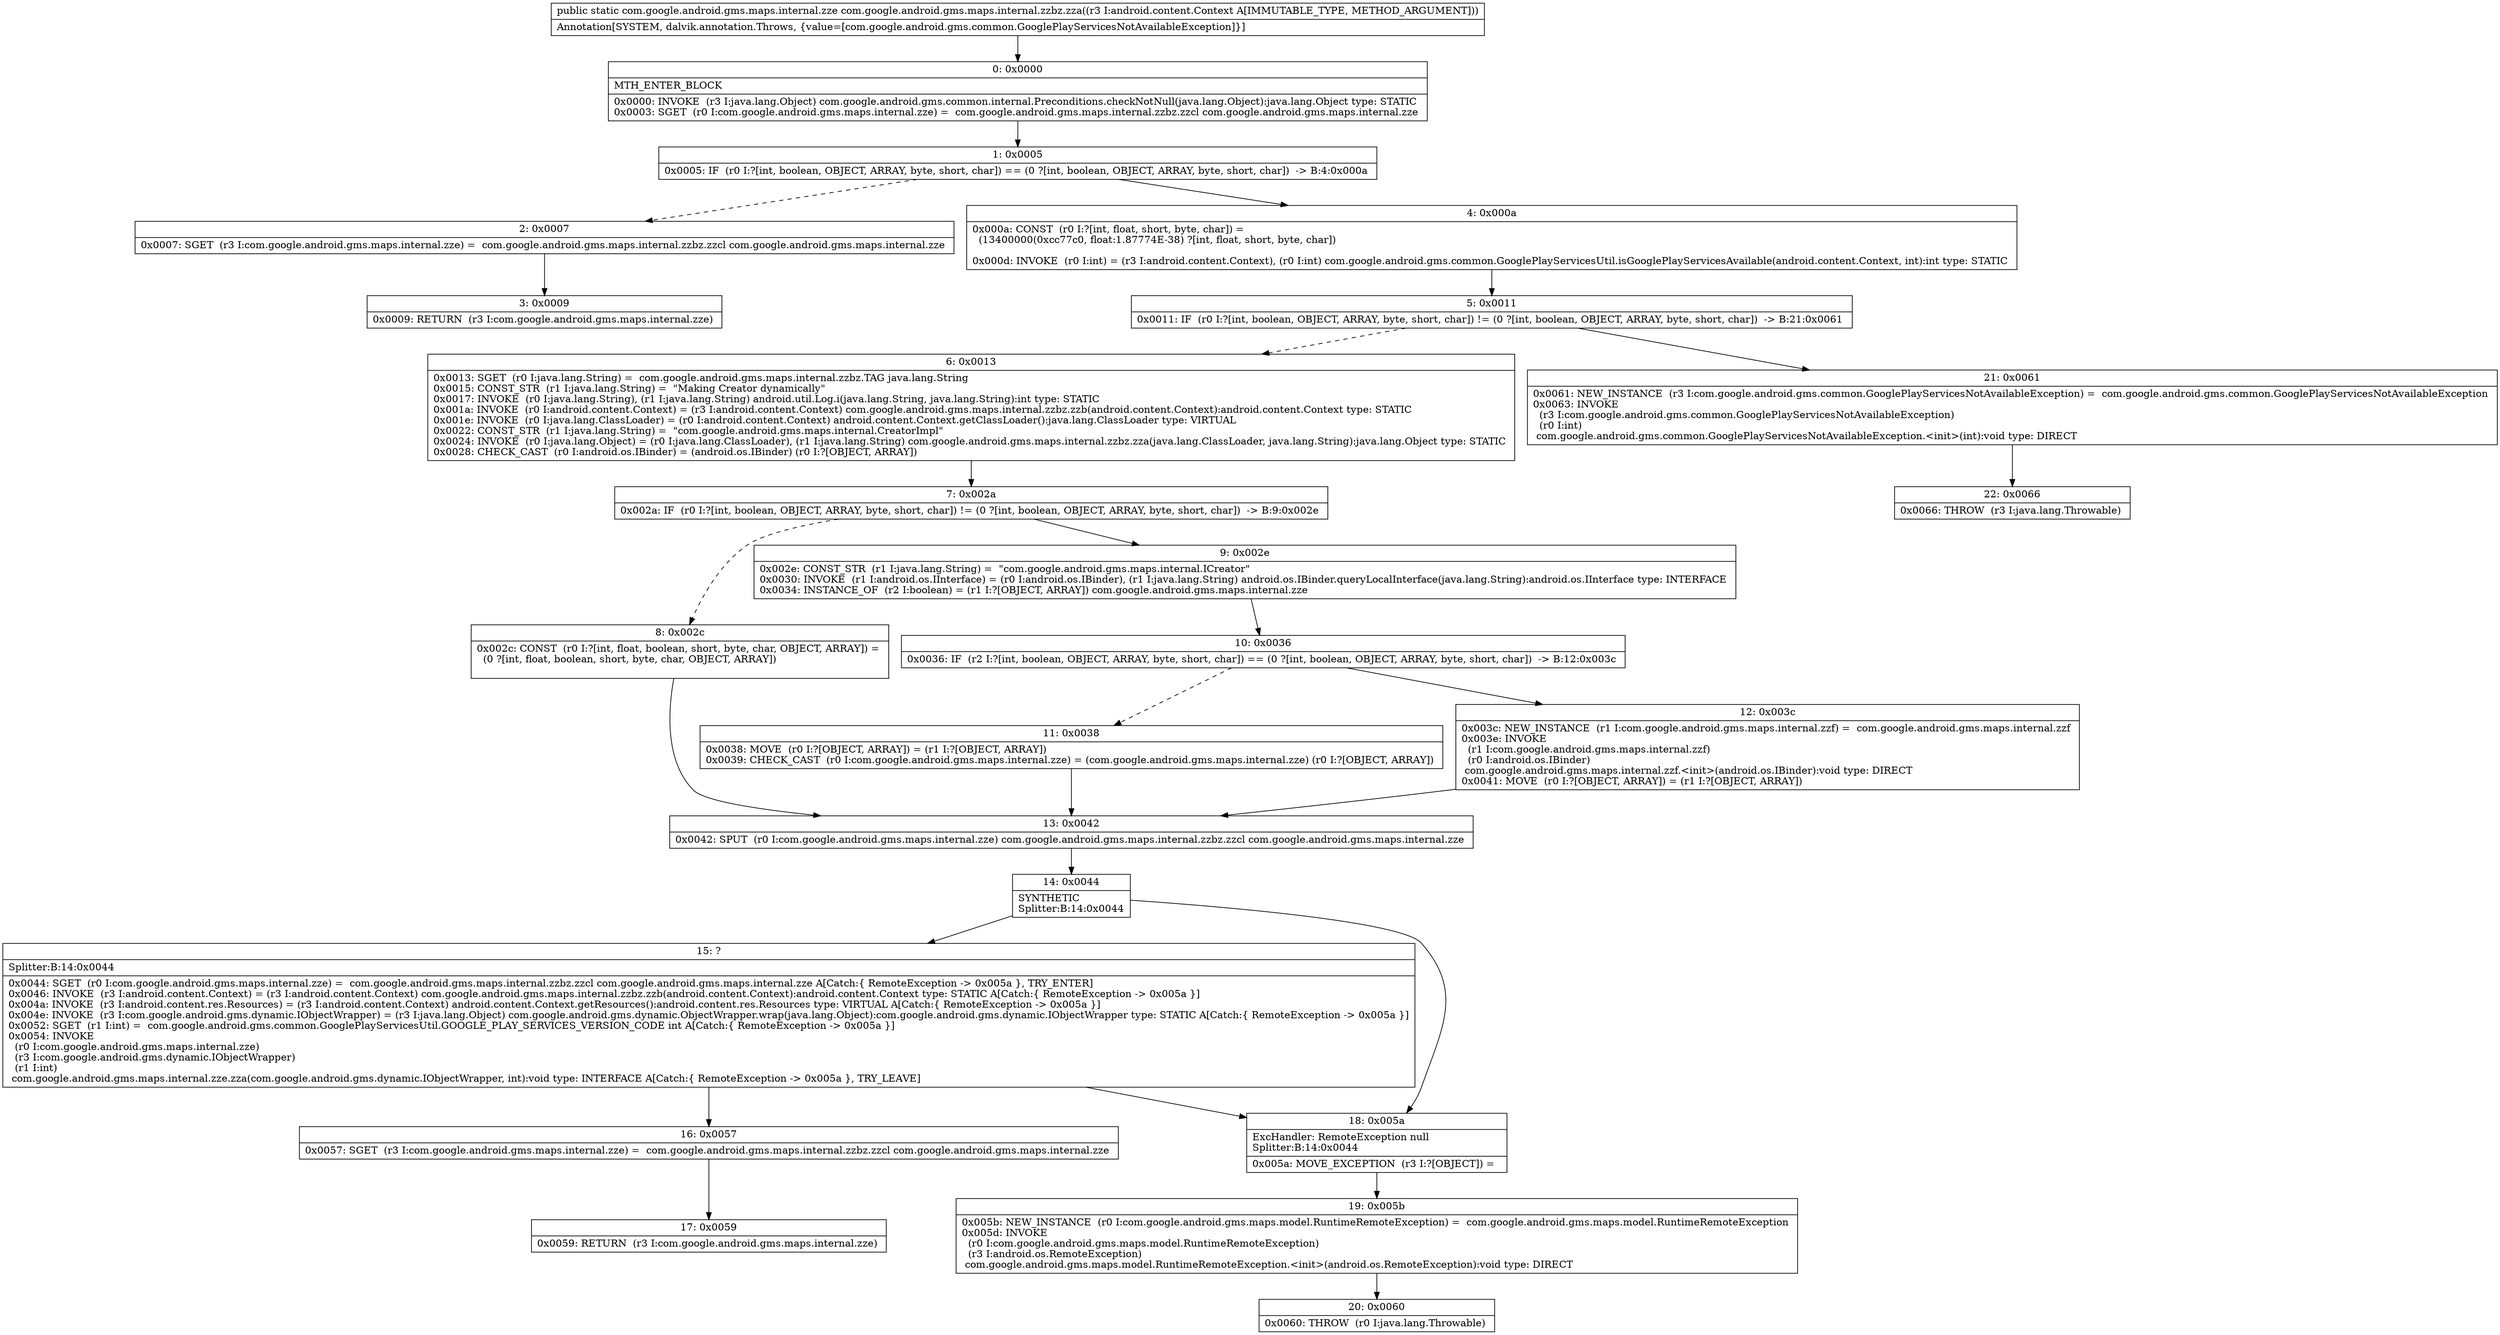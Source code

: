 digraph "CFG forcom.google.android.gms.maps.internal.zzbz.zza(Landroid\/content\/Context;)Lcom\/google\/android\/gms\/maps\/internal\/zze;" {
Node_0 [shape=record,label="{0\:\ 0x0000|MTH_ENTER_BLOCK\l|0x0000: INVOKE  (r3 I:java.lang.Object) com.google.android.gms.common.internal.Preconditions.checkNotNull(java.lang.Object):java.lang.Object type: STATIC \l0x0003: SGET  (r0 I:com.google.android.gms.maps.internal.zze) =  com.google.android.gms.maps.internal.zzbz.zzcl com.google.android.gms.maps.internal.zze \l}"];
Node_1 [shape=record,label="{1\:\ 0x0005|0x0005: IF  (r0 I:?[int, boolean, OBJECT, ARRAY, byte, short, char]) == (0 ?[int, boolean, OBJECT, ARRAY, byte, short, char])  \-\> B:4:0x000a \l}"];
Node_2 [shape=record,label="{2\:\ 0x0007|0x0007: SGET  (r3 I:com.google.android.gms.maps.internal.zze) =  com.google.android.gms.maps.internal.zzbz.zzcl com.google.android.gms.maps.internal.zze \l}"];
Node_3 [shape=record,label="{3\:\ 0x0009|0x0009: RETURN  (r3 I:com.google.android.gms.maps.internal.zze) \l}"];
Node_4 [shape=record,label="{4\:\ 0x000a|0x000a: CONST  (r0 I:?[int, float, short, byte, char]) = \l  (13400000(0xcc77c0, float:1.87774E\-38) ?[int, float, short, byte, char])\l \l0x000d: INVOKE  (r0 I:int) = (r3 I:android.content.Context), (r0 I:int) com.google.android.gms.common.GooglePlayServicesUtil.isGooglePlayServicesAvailable(android.content.Context, int):int type: STATIC \l}"];
Node_5 [shape=record,label="{5\:\ 0x0011|0x0011: IF  (r0 I:?[int, boolean, OBJECT, ARRAY, byte, short, char]) != (0 ?[int, boolean, OBJECT, ARRAY, byte, short, char])  \-\> B:21:0x0061 \l}"];
Node_6 [shape=record,label="{6\:\ 0x0013|0x0013: SGET  (r0 I:java.lang.String) =  com.google.android.gms.maps.internal.zzbz.TAG java.lang.String \l0x0015: CONST_STR  (r1 I:java.lang.String) =  \"Making Creator dynamically\" \l0x0017: INVOKE  (r0 I:java.lang.String), (r1 I:java.lang.String) android.util.Log.i(java.lang.String, java.lang.String):int type: STATIC \l0x001a: INVOKE  (r0 I:android.content.Context) = (r3 I:android.content.Context) com.google.android.gms.maps.internal.zzbz.zzb(android.content.Context):android.content.Context type: STATIC \l0x001e: INVOKE  (r0 I:java.lang.ClassLoader) = (r0 I:android.content.Context) android.content.Context.getClassLoader():java.lang.ClassLoader type: VIRTUAL \l0x0022: CONST_STR  (r1 I:java.lang.String) =  \"com.google.android.gms.maps.internal.CreatorImpl\" \l0x0024: INVOKE  (r0 I:java.lang.Object) = (r0 I:java.lang.ClassLoader), (r1 I:java.lang.String) com.google.android.gms.maps.internal.zzbz.zza(java.lang.ClassLoader, java.lang.String):java.lang.Object type: STATIC \l0x0028: CHECK_CAST  (r0 I:android.os.IBinder) = (android.os.IBinder) (r0 I:?[OBJECT, ARRAY]) \l}"];
Node_7 [shape=record,label="{7\:\ 0x002a|0x002a: IF  (r0 I:?[int, boolean, OBJECT, ARRAY, byte, short, char]) != (0 ?[int, boolean, OBJECT, ARRAY, byte, short, char])  \-\> B:9:0x002e \l}"];
Node_8 [shape=record,label="{8\:\ 0x002c|0x002c: CONST  (r0 I:?[int, float, boolean, short, byte, char, OBJECT, ARRAY]) = \l  (0 ?[int, float, boolean, short, byte, char, OBJECT, ARRAY])\l \l}"];
Node_9 [shape=record,label="{9\:\ 0x002e|0x002e: CONST_STR  (r1 I:java.lang.String) =  \"com.google.android.gms.maps.internal.ICreator\" \l0x0030: INVOKE  (r1 I:android.os.IInterface) = (r0 I:android.os.IBinder), (r1 I:java.lang.String) android.os.IBinder.queryLocalInterface(java.lang.String):android.os.IInterface type: INTERFACE \l0x0034: INSTANCE_OF  (r2 I:boolean) = (r1 I:?[OBJECT, ARRAY]) com.google.android.gms.maps.internal.zze \l}"];
Node_10 [shape=record,label="{10\:\ 0x0036|0x0036: IF  (r2 I:?[int, boolean, OBJECT, ARRAY, byte, short, char]) == (0 ?[int, boolean, OBJECT, ARRAY, byte, short, char])  \-\> B:12:0x003c \l}"];
Node_11 [shape=record,label="{11\:\ 0x0038|0x0038: MOVE  (r0 I:?[OBJECT, ARRAY]) = (r1 I:?[OBJECT, ARRAY]) \l0x0039: CHECK_CAST  (r0 I:com.google.android.gms.maps.internal.zze) = (com.google.android.gms.maps.internal.zze) (r0 I:?[OBJECT, ARRAY]) \l}"];
Node_12 [shape=record,label="{12\:\ 0x003c|0x003c: NEW_INSTANCE  (r1 I:com.google.android.gms.maps.internal.zzf) =  com.google.android.gms.maps.internal.zzf \l0x003e: INVOKE  \l  (r1 I:com.google.android.gms.maps.internal.zzf)\l  (r0 I:android.os.IBinder)\l com.google.android.gms.maps.internal.zzf.\<init\>(android.os.IBinder):void type: DIRECT \l0x0041: MOVE  (r0 I:?[OBJECT, ARRAY]) = (r1 I:?[OBJECT, ARRAY]) \l}"];
Node_13 [shape=record,label="{13\:\ 0x0042|0x0042: SPUT  (r0 I:com.google.android.gms.maps.internal.zze) com.google.android.gms.maps.internal.zzbz.zzcl com.google.android.gms.maps.internal.zze \l}"];
Node_14 [shape=record,label="{14\:\ 0x0044|SYNTHETIC\lSplitter:B:14:0x0044\l}"];
Node_15 [shape=record,label="{15\:\ ?|Splitter:B:14:0x0044\l|0x0044: SGET  (r0 I:com.google.android.gms.maps.internal.zze) =  com.google.android.gms.maps.internal.zzbz.zzcl com.google.android.gms.maps.internal.zze A[Catch:\{ RemoteException \-\> 0x005a \}, TRY_ENTER]\l0x0046: INVOKE  (r3 I:android.content.Context) = (r3 I:android.content.Context) com.google.android.gms.maps.internal.zzbz.zzb(android.content.Context):android.content.Context type: STATIC A[Catch:\{ RemoteException \-\> 0x005a \}]\l0x004a: INVOKE  (r3 I:android.content.res.Resources) = (r3 I:android.content.Context) android.content.Context.getResources():android.content.res.Resources type: VIRTUAL A[Catch:\{ RemoteException \-\> 0x005a \}]\l0x004e: INVOKE  (r3 I:com.google.android.gms.dynamic.IObjectWrapper) = (r3 I:java.lang.Object) com.google.android.gms.dynamic.ObjectWrapper.wrap(java.lang.Object):com.google.android.gms.dynamic.IObjectWrapper type: STATIC A[Catch:\{ RemoteException \-\> 0x005a \}]\l0x0052: SGET  (r1 I:int) =  com.google.android.gms.common.GooglePlayServicesUtil.GOOGLE_PLAY_SERVICES_VERSION_CODE int A[Catch:\{ RemoteException \-\> 0x005a \}]\l0x0054: INVOKE  \l  (r0 I:com.google.android.gms.maps.internal.zze)\l  (r3 I:com.google.android.gms.dynamic.IObjectWrapper)\l  (r1 I:int)\l com.google.android.gms.maps.internal.zze.zza(com.google.android.gms.dynamic.IObjectWrapper, int):void type: INTERFACE A[Catch:\{ RemoteException \-\> 0x005a \}, TRY_LEAVE]\l}"];
Node_16 [shape=record,label="{16\:\ 0x0057|0x0057: SGET  (r3 I:com.google.android.gms.maps.internal.zze) =  com.google.android.gms.maps.internal.zzbz.zzcl com.google.android.gms.maps.internal.zze \l}"];
Node_17 [shape=record,label="{17\:\ 0x0059|0x0059: RETURN  (r3 I:com.google.android.gms.maps.internal.zze) \l}"];
Node_18 [shape=record,label="{18\:\ 0x005a|ExcHandler: RemoteException null\lSplitter:B:14:0x0044\l|0x005a: MOVE_EXCEPTION  (r3 I:?[OBJECT]) =  \l}"];
Node_19 [shape=record,label="{19\:\ 0x005b|0x005b: NEW_INSTANCE  (r0 I:com.google.android.gms.maps.model.RuntimeRemoteException) =  com.google.android.gms.maps.model.RuntimeRemoteException \l0x005d: INVOKE  \l  (r0 I:com.google.android.gms.maps.model.RuntimeRemoteException)\l  (r3 I:android.os.RemoteException)\l com.google.android.gms.maps.model.RuntimeRemoteException.\<init\>(android.os.RemoteException):void type: DIRECT \l}"];
Node_20 [shape=record,label="{20\:\ 0x0060|0x0060: THROW  (r0 I:java.lang.Throwable) \l}"];
Node_21 [shape=record,label="{21\:\ 0x0061|0x0061: NEW_INSTANCE  (r3 I:com.google.android.gms.common.GooglePlayServicesNotAvailableException) =  com.google.android.gms.common.GooglePlayServicesNotAvailableException \l0x0063: INVOKE  \l  (r3 I:com.google.android.gms.common.GooglePlayServicesNotAvailableException)\l  (r0 I:int)\l com.google.android.gms.common.GooglePlayServicesNotAvailableException.\<init\>(int):void type: DIRECT \l}"];
Node_22 [shape=record,label="{22\:\ 0x0066|0x0066: THROW  (r3 I:java.lang.Throwable) \l}"];
MethodNode[shape=record,label="{public static com.google.android.gms.maps.internal.zze com.google.android.gms.maps.internal.zzbz.zza((r3 I:android.content.Context A[IMMUTABLE_TYPE, METHOD_ARGUMENT]))  | Annotation[SYSTEM, dalvik.annotation.Throws, \{value=[com.google.android.gms.common.GooglePlayServicesNotAvailableException]\}]\l}"];
MethodNode -> Node_0;
Node_0 -> Node_1;
Node_1 -> Node_2[style=dashed];
Node_1 -> Node_4;
Node_2 -> Node_3;
Node_4 -> Node_5;
Node_5 -> Node_6[style=dashed];
Node_5 -> Node_21;
Node_6 -> Node_7;
Node_7 -> Node_8[style=dashed];
Node_7 -> Node_9;
Node_8 -> Node_13;
Node_9 -> Node_10;
Node_10 -> Node_11[style=dashed];
Node_10 -> Node_12;
Node_11 -> Node_13;
Node_12 -> Node_13;
Node_13 -> Node_14;
Node_14 -> Node_15;
Node_14 -> Node_18;
Node_15 -> Node_16;
Node_15 -> Node_18;
Node_16 -> Node_17;
Node_18 -> Node_19;
Node_19 -> Node_20;
Node_21 -> Node_22;
}

